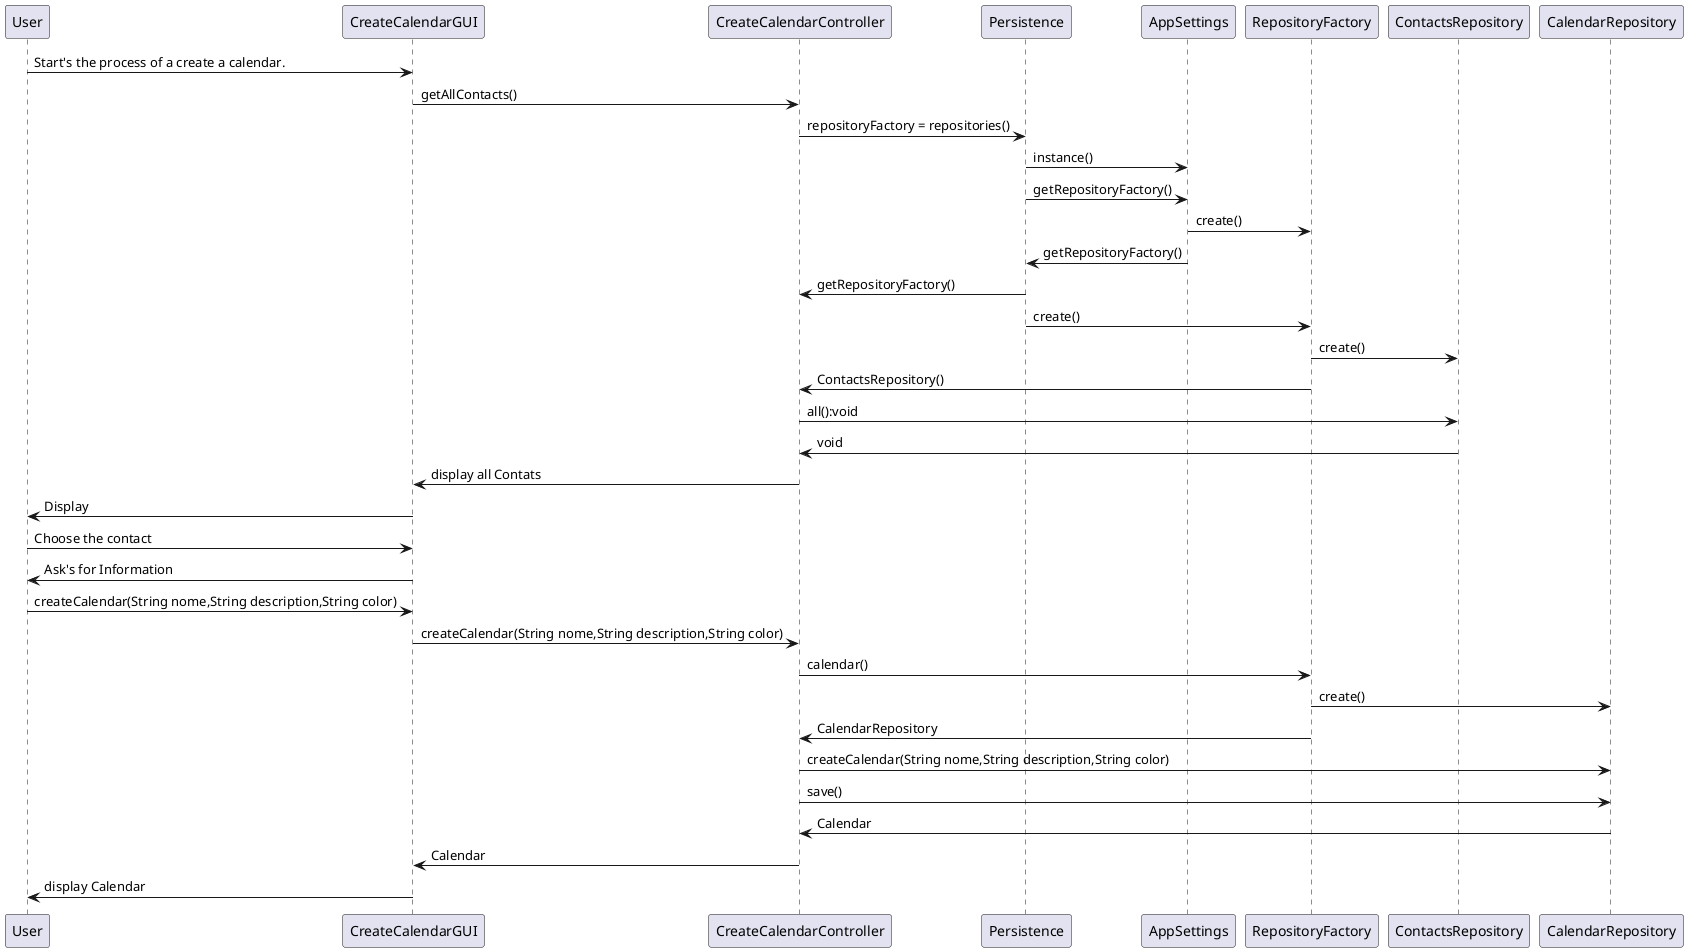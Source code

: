 @startuml doc-files/crm5.1_01_analyse.png
User -> CreateCalendarGUI : Start's the process of a create a calendar.
CreateCalendarGUI -> CreateCalendarController : getAllContacts()
CreateCalendarController -> Persistence : repositoryFactory = repositories()
Persistence -> AppSettings : instance()
Persistence -> AppSettings : getRepositoryFactory()
AppSettings -> RepositoryFactory : create()
AppSettings -> Persistence : getRepositoryFactory()
Persistence -> CreateCalendarController : getRepositoryFactory()
Persistence -> RepositoryFactory: create()
RepositoryFactory -> ContactsRepository : create()
RepositoryFactory -> CreateCalendarController : ContactsRepository()
CreateCalendarController -> ContactsRepository : all():void
ContactsRepository -> CreateCalendarController : void
CreateCalendarController -> CreateCalendarGUI : display all Contats
CreateCalendarGUI -> User : Display
User -> CreateCalendarGUI : Choose the contact
CreateCalendarGUI -> User : Ask's for Information
User -> CreateCalendarGUI : createCalendar(String nome,String description,String color)
CreateCalendarGUI -> CreateCalendarController : createCalendar(String nome,String description,String color)
CreateCalendarController -> RepositoryFactory : calendar()
RepositoryFactory -> CalendarRepository : create()
RepositoryFactory -> CreateCalendarController : CalendarRepository
CreateCalendarController -> CalendarRepository : createCalendar(String nome,String description,String color)
CreateCalendarController -> CalendarRepository : save()
CalendarRepository -> CreateCalendarController : Calendar
CreateCalendarController -> CreateCalendarGUI : Calendar
CreateCalendarGUI -> User : display Calendar
@enduml